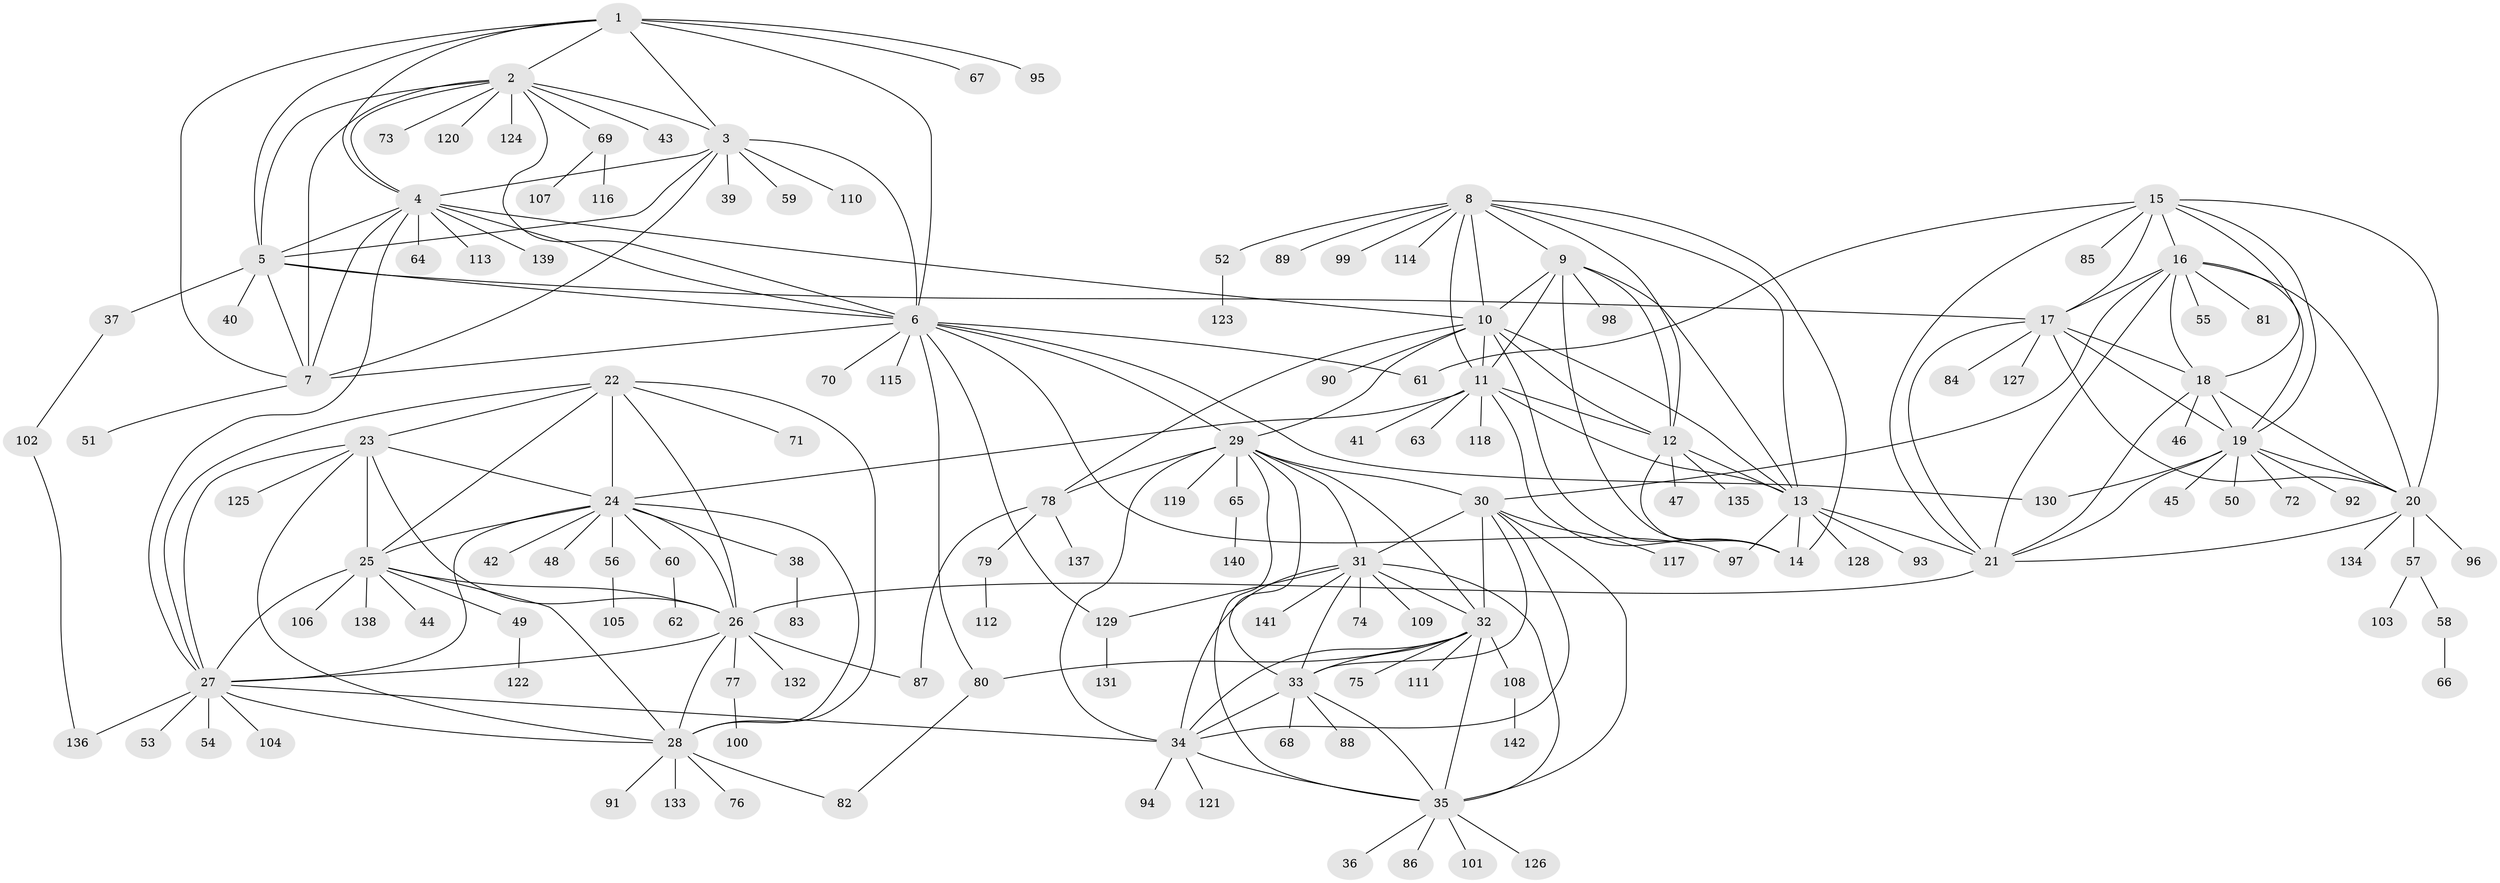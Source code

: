// coarse degree distribution, {6: 0.11627906976744186, 7: 0.06976744186046512, 8: 0.046511627906976744, 12: 0.023255813953488372, 4: 0.09302325581395349, 5: 0.023255813953488372, 10: 0.046511627906976744, 3: 0.06976744186046512, 1: 0.3488372093023256, 2: 0.16279069767441862}
// Generated by graph-tools (version 1.1) at 2025/52/03/04/25 22:52:22]
// undirected, 142 vertices, 231 edges
graph export_dot {
  node [color=gray90,style=filled];
  1;
  2;
  3;
  4;
  5;
  6;
  7;
  8;
  9;
  10;
  11;
  12;
  13;
  14;
  15;
  16;
  17;
  18;
  19;
  20;
  21;
  22;
  23;
  24;
  25;
  26;
  27;
  28;
  29;
  30;
  31;
  32;
  33;
  34;
  35;
  36;
  37;
  38;
  39;
  40;
  41;
  42;
  43;
  44;
  45;
  46;
  47;
  48;
  49;
  50;
  51;
  52;
  53;
  54;
  55;
  56;
  57;
  58;
  59;
  60;
  61;
  62;
  63;
  64;
  65;
  66;
  67;
  68;
  69;
  70;
  71;
  72;
  73;
  74;
  75;
  76;
  77;
  78;
  79;
  80;
  81;
  82;
  83;
  84;
  85;
  86;
  87;
  88;
  89;
  90;
  91;
  92;
  93;
  94;
  95;
  96;
  97;
  98;
  99;
  100;
  101;
  102;
  103;
  104;
  105;
  106;
  107;
  108;
  109;
  110;
  111;
  112;
  113;
  114;
  115;
  116;
  117;
  118;
  119;
  120;
  121;
  122;
  123;
  124;
  125;
  126;
  127;
  128;
  129;
  130;
  131;
  132;
  133;
  134;
  135;
  136;
  137;
  138;
  139;
  140;
  141;
  142;
  1 -- 2;
  1 -- 3;
  1 -- 4;
  1 -- 5;
  1 -- 6;
  1 -- 7;
  1 -- 67;
  1 -- 95;
  2 -- 3;
  2 -- 4;
  2 -- 5;
  2 -- 6;
  2 -- 7;
  2 -- 43;
  2 -- 69;
  2 -- 73;
  2 -- 120;
  2 -- 124;
  3 -- 4;
  3 -- 5;
  3 -- 6;
  3 -- 7;
  3 -- 39;
  3 -- 59;
  3 -- 110;
  4 -- 5;
  4 -- 6;
  4 -- 7;
  4 -- 10;
  4 -- 27;
  4 -- 64;
  4 -- 113;
  4 -- 139;
  5 -- 6;
  5 -- 7;
  5 -- 17;
  5 -- 37;
  5 -- 40;
  6 -- 7;
  6 -- 29;
  6 -- 61;
  6 -- 70;
  6 -- 80;
  6 -- 97;
  6 -- 115;
  6 -- 129;
  6 -- 130;
  7 -- 51;
  8 -- 9;
  8 -- 10;
  8 -- 11;
  8 -- 12;
  8 -- 13;
  8 -- 14;
  8 -- 52;
  8 -- 89;
  8 -- 99;
  8 -- 114;
  9 -- 10;
  9 -- 11;
  9 -- 12;
  9 -- 13;
  9 -- 14;
  9 -- 98;
  10 -- 11;
  10 -- 12;
  10 -- 13;
  10 -- 14;
  10 -- 29;
  10 -- 78;
  10 -- 90;
  11 -- 12;
  11 -- 13;
  11 -- 14;
  11 -- 24;
  11 -- 41;
  11 -- 63;
  11 -- 118;
  12 -- 13;
  12 -- 14;
  12 -- 47;
  12 -- 135;
  13 -- 14;
  13 -- 21;
  13 -- 93;
  13 -- 97;
  13 -- 128;
  15 -- 16;
  15 -- 17;
  15 -- 18;
  15 -- 19;
  15 -- 20;
  15 -- 21;
  15 -- 61;
  15 -- 85;
  16 -- 17;
  16 -- 18;
  16 -- 19;
  16 -- 20;
  16 -- 21;
  16 -- 30;
  16 -- 55;
  16 -- 81;
  17 -- 18;
  17 -- 19;
  17 -- 20;
  17 -- 21;
  17 -- 84;
  17 -- 127;
  18 -- 19;
  18 -- 20;
  18 -- 21;
  18 -- 46;
  19 -- 20;
  19 -- 21;
  19 -- 45;
  19 -- 50;
  19 -- 72;
  19 -- 92;
  19 -- 130;
  20 -- 21;
  20 -- 57;
  20 -- 96;
  20 -- 134;
  21 -- 26;
  22 -- 23;
  22 -- 24;
  22 -- 25;
  22 -- 26;
  22 -- 27;
  22 -- 28;
  22 -- 71;
  23 -- 24;
  23 -- 25;
  23 -- 26;
  23 -- 27;
  23 -- 28;
  23 -- 125;
  24 -- 25;
  24 -- 26;
  24 -- 27;
  24 -- 28;
  24 -- 38;
  24 -- 42;
  24 -- 48;
  24 -- 56;
  24 -- 60;
  25 -- 26;
  25 -- 27;
  25 -- 28;
  25 -- 44;
  25 -- 49;
  25 -- 106;
  25 -- 138;
  26 -- 27;
  26 -- 28;
  26 -- 77;
  26 -- 87;
  26 -- 132;
  27 -- 28;
  27 -- 34;
  27 -- 53;
  27 -- 54;
  27 -- 104;
  27 -- 136;
  28 -- 76;
  28 -- 82;
  28 -- 91;
  28 -- 133;
  29 -- 30;
  29 -- 31;
  29 -- 32;
  29 -- 33;
  29 -- 34;
  29 -- 35;
  29 -- 65;
  29 -- 78;
  29 -- 119;
  30 -- 31;
  30 -- 32;
  30 -- 33;
  30 -- 34;
  30 -- 35;
  30 -- 117;
  31 -- 32;
  31 -- 33;
  31 -- 34;
  31 -- 35;
  31 -- 74;
  31 -- 109;
  31 -- 129;
  31 -- 141;
  32 -- 33;
  32 -- 34;
  32 -- 35;
  32 -- 75;
  32 -- 80;
  32 -- 108;
  32 -- 111;
  33 -- 34;
  33 -- 35;
  33 -- 68;
  33 -- 88;
  34 -- 35;
  34 -- 94;
  34 -- 121;
  35 -- 36;
  35 -- 86;
  35 -- 101;
  35 -- 126;
  37 -- 102;
  38 -- 83;
  49 -- 122;
  52 -- 123;
  56 -- 105;
  57 -- 58;
  57 -- 103;
  58 -- 66;
  60 -- 62;
  65 -- 140;
  69 -- 107;
  69 -- 116;
  77 -- 100;
  78 -- 79;
  78 -- 87;
  78 -- 137;
  79 -- 112;
  80 -- 82;
  102 -- 136;
  108 -- 142;
  129 -- 131;
}
